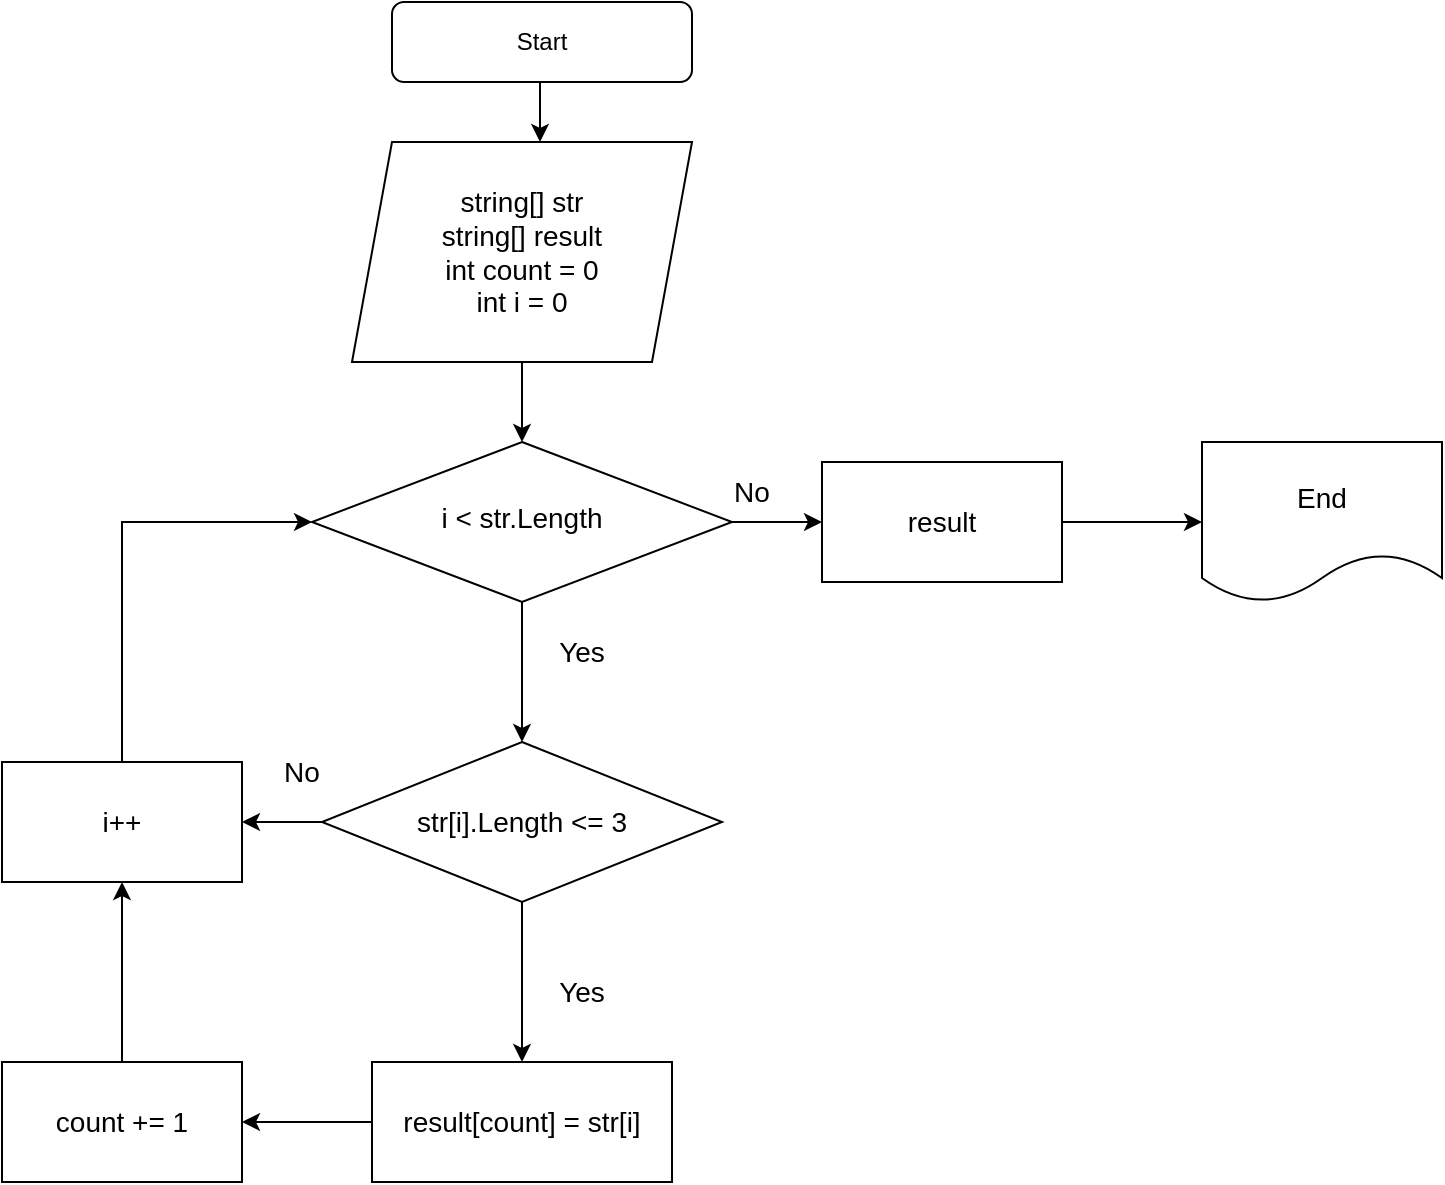 <mxfile version="20.8.20" type="device"><diagram id="C5RBs43oDa-KdzZeNtuy" name="Page-1"><mxGraphModel dx="1394" dy="766" grid="1" gridSize="10" guides="1" tooltips="1" connect="1" arrows="1" fold="1" page="1" pageScale="1" pageWidth="827" pageHeight="1169" math="0" shadow="0"><root><mxCell id="WIyWlLk6GJQsqaUBKTNV-0"/><mxCell id="WIyWlLk6GJQsqaUBKTNV-1" parent="WIyWlLk6GJQsqaUBKTNV-0"/><mxCell id="7lmTdSST5dYGyghdp10Y-9" style="edgeStyle=orthogonalEdgeStyle;rounded=0;orthogonalLoop=1;jettySize=auto;html=1;exitX=0.5;exitY=1;exitDx=0;exitDy=0;entryX=0.553;entryY=0;entryDx=0;entryDy=0;entryPerimeter=0;fontSize=14;" edge="1" parent="WIyWlLk6GJQsqaUBKTNV-1" source="WIyWlLk6GJQsqaUBKTNV-3" target="7lmTdSST5dYGyghdp10Y-0"><mxGeometry relative="1" as="geometry"/></mxCell><mxCell id="WIyWlLk6GJQsqaUBKTNV-3" value="Start" style="rounded=1;whiteSpace=wrap;html=1;fontSize=12;glass=0;strokeWidth=1;shadow=0;" parent="WIyWlLk6GJQsqaUBKTNV-1" vertex="1"><mxGeometry x="235" y="40" width="150" height="40" as="geometry"/></mxCell><mxCell id="7lmTdSST5dYGyghdp10Y-11" style="edgeStyle=orthogonalEdgeStyle;rounded=0;orthogonalLoop=1;jettySize=auto;html=1;exitX=0.5;exitY=1;exitDx=0;exitDy=0;entryX=0.5;entryY=0;entryDx=0;entryDy=0;fontSize=14;" edge="1" parent="WIyWlLk6GJQsqaUBKTNV-1" source="WIyWlLk6GJQsqaUBKTNV-10" target="7lmTdSST5dYGyghdp10Y-1"><mxGeometry relative="1" as="geometry"/></mxCell><mxCell id="7lmTdSST5dYGyghdp10Y-12" style="edgeStyle=orthogonalEdgeStyle;rounded=0;orthogonalLoop=1;jettySize=auto;html=1;exitX=1;exitY=0.5;exitDx=0;exitDy=0;entryX=0;entryY=0.5;entryDx=0;entryDy=0;fontSize=14;" edge="1" parent="WIyWlLk6GJQsqaUBKTNV-1" source="WIyWlLk6GJQsqaUBKTNV-10" target="7lmTdSST5dYGyghdp10Y-2"><mxGeometry relative="1" as="geometry"/></mxCell><mxCell id="WIyWlLk6GJQsqaUBKTNV-10" value="&lt;font style=&quot;font-size: 14px;&quot;&gt;i &amp;lt; str.Length&lt;/font&gt;" style="rhombus;whiteSpace=wrap;html=1;shadow=0;fontFamily=Helvetica;fontSize=12;align=center;strokeWidth=1;spacing=6;spacingTop=-4;" parent="WIyWlLk6GJQsqaUBKTNV-1" vertex="1"><mxGeometry x="195" y="260" width="210" height="80" as="geometry"/></mxCell><mxCell id="7lmTdSST5dYGyghdp10Y-10" style="edgeStyle=orthogonalEdgeStyle;rounded=0;orthogonalLoop=1;jettySize=auto;html=1;exitX=0.5;exitY=1;exitDx=0;exitDy=0;entryX=0.5;entryY=0;entryDx=0;entryDy=0;fontSize=14;" edge="1" parent="WIyWlLk6GJQsqaUBKTNV-1" source="7lmTdSST5dYGyghdp10Y-0" target="WIyWlLk6GJQsqaUBKTNV-10"><mxGeometry relative="1" as="geometry"/></mxCell><mxCell id="7lmTdSST5dYGyghdp10Y-0" value="&lt;font style=&quot;font-size: 14px;&quot;&gt;string[] str&lt;br&gt;string[] result&lt;br&gt;int count = 0&lt;br&gt;int i = 0&lt;/font&gt;" style="shape=parallelogram;perimeter=parallelogramPerimeter;whiteSpace=wrap;html=1;fixedSize=1;align=center;" vertex="1" parent="WIyWlLk6GJQsqaUBKTNV-1"><mxGeometry x="215" y="110" width="170" height="110" as="geometry"/></mxCell><mxCell id="7lmTdSST5dYGyghdp10Y-21" style="edgeStyle=orthogonalEdgeStyle;rounded=0;orthogonalLoop=1;jettySize=auto;html=1;exitX=0.5;exitY=1;exitDx=0;exitDy=0;entryX=0.5;entryY=0;entryDx=0;entryDy=0;fontSize=14;" edge="1" parent="WIyWlLk6GJQsqaUBKTNV-1" source="7lmTdSST5dYGyghdp10Y-1" target="7lmTdSST5dYGyghdp10Y-4"><mxGeometry relative="1" as="geometry"/></mxCell><mxCell id="7lmTdSST5dYGyghdp10Y-25" style="edgeStyle=orthogonalEdgeStyle;rounded=0;orthogonalLoop=1;jettySize=auto;html=1;exitX=0;exitY=0.5;exitDx=0;exitDy=0;entryX=1;entryY=0.5;entryDx=0;entryDy=0;fontSize=14;" edge="1" parent="WIyWlLk6GJQsqaUBKTNV-1" source="7lmTdSST5dYGyghdp10Y-1" target="7lmTdSST5dYGyghdp10Y-6"><mxGeometry relative="1" as="geometry"/></mxCell><mxCell id="7lmTdSST5dYGyghdp10Y-1" value="str[i].Length &amp;lt;= 3" style="rhombus;whiteSpace=wrap;html=1;fontSize=14;" vertex="1" parent="WIyWlLk6GJQsqaUBKTNV-1"><mxGeometry x="200" y="410" width="200" height="80" as="geometry"/></mxCell><mxCell id="7lmTdSST5dYGyghdp10Y-20" style="edgeStyle=orthogonalEdgeStyle;rounded=0;orthogonalLoop=1;jettySize=auto;html=1;exitX=1;exitY=0.5;exitDx=0;exitDy=0;entryX=0;entryY=0.5;entryDx=0;entryDy=0;fontSize=14;" edge="1" parent="WIyWlLk6GJQsqaUBKTNV-1" source="7lmTdSST5dYGyghdp10Y-2" target="7lmTdSST5dYGyghdp10Y-3"><mxGeometry relative="1" as="geometry"/></mxCell><mxCell id="7lmTdSST5dYGyghdp10Y-2" value="result" style="rounded=0;whiteSpace=wrap;html=1;fontSize=14;" vertex="1" parent="WIyWlLk6GJQsqaUBKTNV-1"><mxGeometry x="450" y="270" width="120" height="60" as="geometry"/></mxCell><mxCell id="7lmTdSST5dYGyghdp10Y-3" value="End" style="shape=document;whiteSpace=wrap;html=1;boundedLbl=1;fontSize=14;" vertex="1" parent="WIyWlLk6GJQsqaUBKTNV-1"><mxGeometry x="640" y="260" width="120" height="80" as="geometry"/></mxCell><mxCell id="7lmTdSST5dYGyghdp10Y-23" style="edgeStyle=orthogonalEdgeStyle;rounded=0;orthogonalLoop=1;jettySize=auto;html=1;exitX=0;exitY=0.5;exitDx=0;exitDy=0;entryX=1;entryY=0.5;entryDx=0;entryDy=0;fontSize=14;" edge="1" parent="WIyWlLk6GJQsqaUBKTNV-1" source="7lmTdSST5dYGyghdp10Y-4" target="7lmTdSST5dYGyghdp10Y-5"><mxGeometry relative="1" as="geometry"/></mxCell><mxCell id="7lmTdSST5dYGyghdp10Y-4" value="result[count] = str[i]" style="rounded=0;whiteSpace=wrap;html=1;fontSize=14;" vertex="1" parent="WIyWlLk6GJQsqaUBKTNV-1"><mxGeometry x="225" y="570" width="150" height="60" as="geometry"/></mxCell><mxCell id="7lmTdSST5dYGyghdp10Y-24" style="edgeStyle=orthogonalEdgeStyle;rounded=0;orthogonalLoop=1;jettySize=auto;html=1;exitX=0.5;exitY=0;exitDx=0;exitDy=0;entryX=0.5;entryY=1;entryDx=0;entryDy=0;fontSize=14;" edge="1" parent="WIyWlLk6GJQsqaUBKTNV-1" source="7lmTdSST5dYGyghdp10Y-5" target="7lmTdSST5dYGyghdp10Y-6"><mxGeometry relative="1" as="geometry"/></mxCell><mxCell id="7lmTdSST5dYGyghdp10Y-5" value="count += 1" style="rounded=0;whiteSpace=wrap;html=1;fontSize=14;" vertex="1" parent="WIyWlLk6GJQsqaUBKTNV-1"><mxGeometry x="40" y="570" width="120" height="60" as="geometry"/></mxCell><mxCell id="7lmTdSST5dYGyghdp10Y-22" style="edgeStyle=orthogonalEdgeStyle;rounded=0;orthogonalLoop=1;jettySize=auto;html=1;exitX=0.5;exitY=0;exitDx=0;exitDy=0;entryX=0;entryY=0.5;entryDx=0;entryDy=0;fontSize=14;" edge="1" parent="WIyWlLk6GJQsqaUBKTNV-1" source="7lmTdSST5dYGyghdp10Y-6" target="WIyWlLk6GJQsqaUBKTNV-10"><mxGeometry relative="1" as="geometry"/></mxCell><mxCell id="7lmTdSST5dYGyghdp10Y-6" value="i++" style="rounded=0;whiteSpace=wrap;html=1;fontSize=14;" vertex="1" parent="WIyWlLk6GJQsqaUBKTNV-1"><mxGeometry x="40" y="420" width="120" height="60" as="geometry"/></mxCell><mxCell id="7lmTdSST5dYGyghdp10Y-26" value="No" style="text;html=1;strokeColor=none;fillColor=none;align=center;verticalAlign=middle;whiteSpace=wrap;rounded=0;fontSize=14;" vertex="1" parent="WIyWlLk6GJQsqaUBKTNV-1"><mxGeometry x="385" y="270" width="60" height="30" as="geometry"/></mxCell><mxCell id="7lmTdSST5dYGyghdp10Y-27" value="No" style="text;html=1;strokeColor=none;fillColor=none;align=center;verticalAlign=middle;whiteSpace=wrap;rounded=0;fontSize=14;" vertex="1" parent="WIyWlLk6GJQsqaUBKTNV-1"><mxGeometry x="160" y="410" width="60" height="30" as="geometry"/></mxCell><mxCell id="7lmTdSST5dYGyghdp10Y-28" value="Yes" style="text;html=1;strokeColor=none;fillColor=none;align=center;verticalAlign=middle;whiteSpace=wrap;rounded=0;fontSize=14;" vertex="1" parent="WIyWlLk6GJQsqaUBKTNV-1"><mxGeometry x="300" y="350" width="60" height="30" as="geometry"/></mxCell><mxCell id="7lmTdSST5dYGyghdp10Y-29" value="Yes" style="text;html=1;strokeColor=none;fillColor=none;align=center;verticalAlign=middle;whiteSpace=wrap;rounded=0;fontSize=14;" vertex="1" parent="WIyWlLk6GJQsqaUBKTNV-1"><mxGeometry x="300" y="520" width="60" height="30" as="geometry"/></mxCell></root></mxGraphModel></diagram></mxfile>